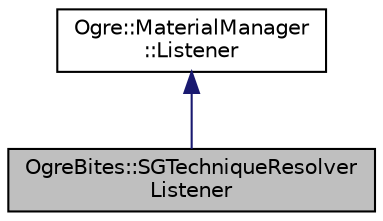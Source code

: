 digraph "OgreBites::SGTechniqueResolverListener"
{
  bgcolor="transparent";
  edge [fontname="Helvetica",fontsize="10",labelfontname="Helvetica",labelfontsize="10"];
  node [fontname="Helvetica",fontsize="10",shape=record];
  Node0 [label="OgreBites::SGTechniqueResolver\lListener",height=0.2,width=0.4,color="black", fillcolor="grey75", style="filled", fontcolor="black"];
  Node1 -> Node0 [dir="back",color="midnightblue",fontsize="10",style="solid",fontname="Helvetica"];
  Node1 [label="Ogre::MaterialManager\l::Listener",height=0.2,width=0.4,color="black",URL="$class_ogre_1_1_material_manager_1_1_listener.html",tooltip="Listener on any general material events. "];
}
